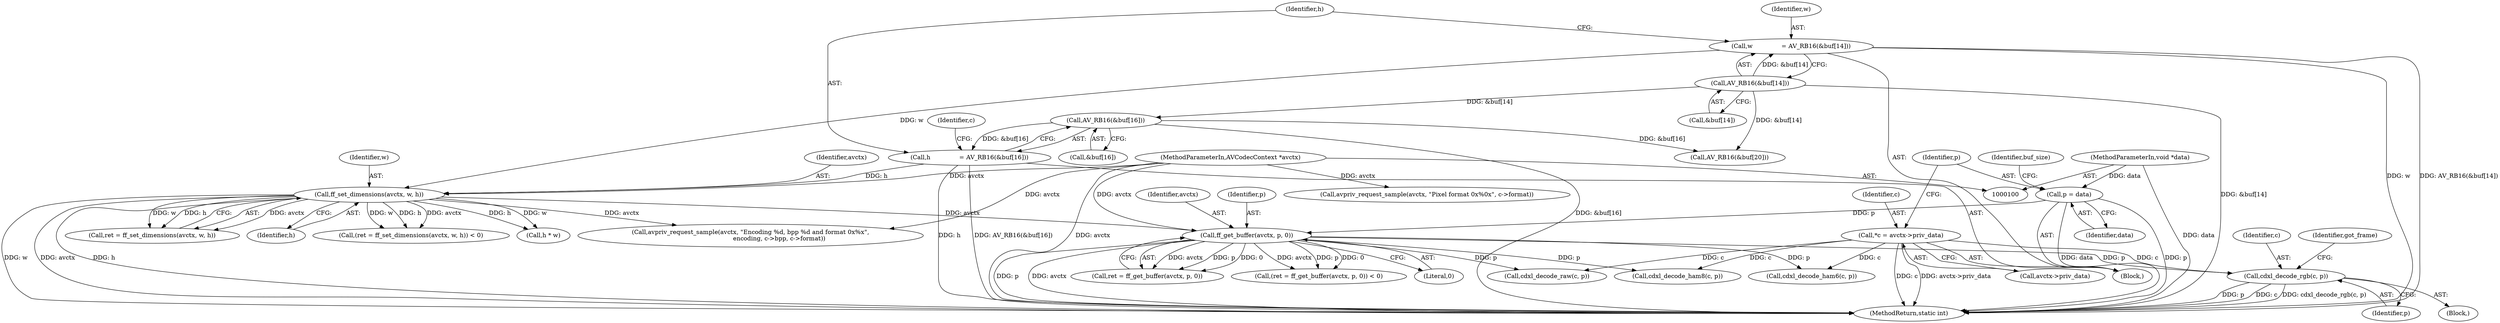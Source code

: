 digraph "0_FFmpeg_e1b60aad77c27ed5d4dfc11e5e6a05a38c70489d@pointer" {
"1000488" [label="(Call,cdxl_decode_rgb(c, p))"];
"1000107" [label="(Call,*c = avctx->priv_data)"];
"1000430" [label="(Call,ff_get_buffer(avctx, p, 0))"];
"1000270" [label="(Call,ff_set_dimensions(avctx, w, h))"];
"1000101" [label="(MethodParameterIn,AVCodecContext *avctx)"];
"1000154" [label="(Call,w               = AV_RB16(&buf[14]))"];
"1000156" [label="(Call,AV_RB16(&buf[14]))"];
"1000161" [label="(Call,h               = AV_RB16(&buf[16]))"];
"1000163" [label="(Call,AV_RB16(&buf[16]))"];
"1000112" [label="(Call,p = data)"];
"1000102" [label="(MethodParameterIn,void *data)"];
"1000487" [label="(Block,)"];
"1000267" [label="(Call,(ret = ff_set_dimensions(avctx, w, h)) < 0)"];
"1000498" [label="(Identifier,got_frame)"];
"1000170" [label="(Identifier,c)"];
"1000271" [label="(Identifier,avctx)"];
"1000113" [label="(Identifier,p)"];
"1000161" [label="(Call,h               = AV_RB16(&buf[16]))"];
"1000473" [label="(Call,cdxl_decode_ham8(c, p))"];
"1000163" [label="(Call,AV_RB16(&buf[16]))"];
"1000114" [label="(Identifier,data)"];
"1000455" [label="(Call,h * w)"];
"1000268" [label="(Call,ret = ff_set_dimensions(avctx, w, h))"];
"1000432" [label="(Identifier,p)"];
"1000477" [label="(Call,cdxl_decode_ham6(c, p))"];
"1000162" [label="(Identifier,h)"];
"1000105" [label="(Block,)"];
"1000258" [label="(Call,avpriv_request_sample(avctx, \"Pixel format 0x%0x\", c->format))"];
"1000488" [label="(Call,cdxl_decode_rgb(c, p))"];
"1000156" [label="(Call,AV_RB16(&buf[14]))"];
"1000431" [label="(Identifier,avctx)"];
"1000273" [label="(Identifier,h)"];
"1000157" [label="(Call,&buf[14])"];
"1000427" [label="(Call,(ret = ff_get_buffer(avctx, p, 0)) < 0)"];
"1000122" [label="(Identifier,buf_size)"];
"1000155" [label="(Identifier,w)"];
"1000102" [label="(MethodParameterIn,void *data)"];
"1000270" [label="(Call,ff_set_dimensions(avctx, w, h))"];
"1000414" [label="(Call,avpriv_request_sample(avctx, \"Encoding %d, bpp %d and format 0x%x\",\n                              encoding, c->bpp, c->format))"];
"1000433" [label="(Literal,0)"];
"1000490" [label="(Identifier,p)"];
"1000430" [label="(Call,ff_get_buffer(avctx, p, 0))"];
"1000107" [label="(Call,*c = avctx->priv_data)"];
"1000272" [label="(Identifier,w)"];
"1000428" [label="(Call,ret = ff_get_buffer(avctx, p, 0))"];
"1000109" [label="(Call,avctx->priv_data)"];
"1000493" [label="(Call,cdxl_decode_raw(c, p))"];
"1000164" [label="(Call,&buf[16])"];
"1000112" [label="(Call,p = data)"];
"1000489" [label="(Identifier,c)"];
"1000101" [label="(MethodParameterIn,AVCodecContext *avctx)"];
"1000179" [label="(Call,AV_RB16(&buf[20]))"];
"1000108" [label="(Identifier,c)"];
"1000154" [label="(Call,w               = AV_RB16(&buf[14]))"];
"1000502" [label="(MethodReturn,static int)"];
"1000488" -> "1000487"  [label="AST: "];
"1000488" -> "1000490"  [label="CFG: "];
"1000489" -> "1000488"  [label="AST: "];
"1000490" -> "1000488"  [label="AST: "];
"1000498" -> "1000488"  [label="CFG: "];
"1000488" -> "1000502"  [label="DDG: c"];
"1000488" -> "1000502"  [label="DDG: cdxl_decode_rgb(c, p)"];
"1000488" -> "1000502"  [label="DDG: p"];
"1000107" -> "1000488"  [label="DDG: c"];
"1000430" -> "1000488"  [label="DDG: p"];
"1000107" -> "1000105"  [label="AST: "];
"1000107" -> "1000109"  [label="CFG: "];
"1000108" -> "1000107"  [label="AST: "];
"1000109" -> "1000107"  [label="AST: "];
"1000113" -> "1000107"  [label="CFG: "];
"1000107" -> "1000502"  [label="DDG: c"];
"1000107" -> "1000502"  [label="DDG: avctx->priv_data"];
"1000107" -> "1000473"  [label="DDG: c"];
"1000107" -> "1000477"  [label="DDG: c"];
"1000107" -> "1000493"  [label="DDG: c"];
"1000430" -> "1000428"  [label="AST: "];
"1000430" -> "1000433"  [label="CFG: "];
"1000431" -> "1000430"  [label="AST: "];
"1000432" -> "1000430"  [label="AST: "];
"1000433" -> "1000430"  [label="AST: "];
"1000428" -> "1000430"  [label="CFG: "];
"1000430" -> "1000502"  [label="DDG: p"];
"1000430" -> "1000502"  [label="DDG: avctx"];
"1000430" -> "1000427"  [label="DDG: avctx"];
"1000430" -> "1000427"  [label="DDG: p"];
"1000430" -> "1000427"  [label="DDG: 0"];
"1000430" -> "1000428"  [label="DDG: avctx"];
"1000430" -> "1000428"  [label="DDG: p"];
"1000430" -> "1000428"  [label="DDG: 0"];
"1000270" -> "1000430"  [label="DDG: avctx"];
"1000101" -> "1000430"  [label="DDG: avctx"];
"1000112" -> "1000430"  [label="DDG: p"];
"1000430" -> "1000473"  [label="DDG: p"];
"1000430" -> "1000477"  [label="DDG: p"];
"1000430" -> "1000493"  [label="DDG: p"];
"1000270" -> "1000268"  [label="AST: "];
"1000270" -> "1000273"  [label="CFG: "];
"1000271" -> "1000270"  [label="AST: "];
"1000272" -> "1000270"  [label="AST: "];
"1000273" -> "1000270"  [label="AST: "];
"1000268" -> "1000270"  [label="CFG: "];
"1000270" -> "1000502"  [label="DDG: h"];
"1000270" -> "1000502"  [label="DDG: w"];
"1000270" -> "1000502"  [label="DDG: avctx"];
"1000270" -> "1000267"  [label="DDG: avctx"];
"1000270" -> "1000267"  [label="DDG: w"];
"1000270" -> "1000267"  [label="DDG: h"];
"1000270" -> "1000268"  [label="DDG: avctx"];
"1000270" -> "1000268"  [label="DDG: w"];
"1000270" -> "1000268"  [label="DDG: h"];
"1000101" -> "1000270"  [label="DDG: avctx"];
"1000154" -> "1000270"  [label="DDG: w"];
"1000161" -> "1000270"  [label="DDG: h"];
"1000270" -> "1000414"  [label="DDG: avctx"];
"1000270" -> "1000455"  [label="DDG: h"];
"1000270" -> "1000455"  [label="DDG: w"];
"1000101" -> "1000100"  [label="AST: "];
"1000101" -> "1000502"  [label="DDG: avctx"];
"1000101" -> "1000258"  [label="DDG: avctx"];
"1000101" -> "1000414"  [label="DDG: avctx"];
"1000154" -> "1000105"  [label="AST: "];
"1000154" -> "1000156"  [label="CFG: "];
"1000155" -> "1000154"  [label="AST: "];
"1000156" -> "1000154"  [label="AST: "];
"1000162" -> "1000154"  [label="CFG: "];
"1000154" -> "1000502"  [label="DDG: w"];
"1000154" -> "1000502"  [label="DDG: AV_RB16(&buf[14])"];
"1000156" -> "1000154"  [label="DDG: &buf[14]"];
"1000156" -> "1000157"  [label="CFG: "];
"1000157" -> "1000156"  [label="AST: "];
"1000156" -> "1000502"  [label="DDG: &buf[14]"];
"1000156" -> "1000163"  [label="DDG: &buf[14]"];
"1000156" -> "1000179"  [label="DDG: &buf[14]"];
"1000161" -> "1000105"  [label="AST: "];
"1000161" -> "1000163"  [label="CFG: "];
"1000162" -> "1000161"  [label="AST: "];
"1000163" -> "1000161"  [label="AST: "];
"1000170" -> "1000161"  [label="CFG: "];
"1000161" -> "1000502"  [label="DDG: AV_RB16(&buf[16])"];
"1000161" -> "1000502"  [label="DDG: h"];
"1000163" -> "1000161"  [label="DDG: &buf[16]"];
"1000163" -> "1000164"  [label="CFG: "];
"1000164" -> "1000163"  [label="AST: "];
"1000163" -> "1000502"  [label="DDG: &buf[16]"];
"1000163" -> "1000179"  [label="DDG: &buf[16]"];
"1000112" -> "1000105"  [label="AST: "];
"1000112" -> "1000114"  [label="CFG: "];
"1000113" -> "1000112"  [label="AST: "];
"1000114" -> "1000112"  [label="AST: "];
"1000122" -> "1000112"  [label="CFG: "];
"1000112" -> "1000502"  [label="DDG: data"];
"1000112" -> "1000502"  [label="DDG: p"];
"1000102" -> "1000112"  [label="DDG: data"];
"1000102" -> "1000100"  [label="AST: "];
"1000102" -> "1000502"  [label="DDG: data"];
}
